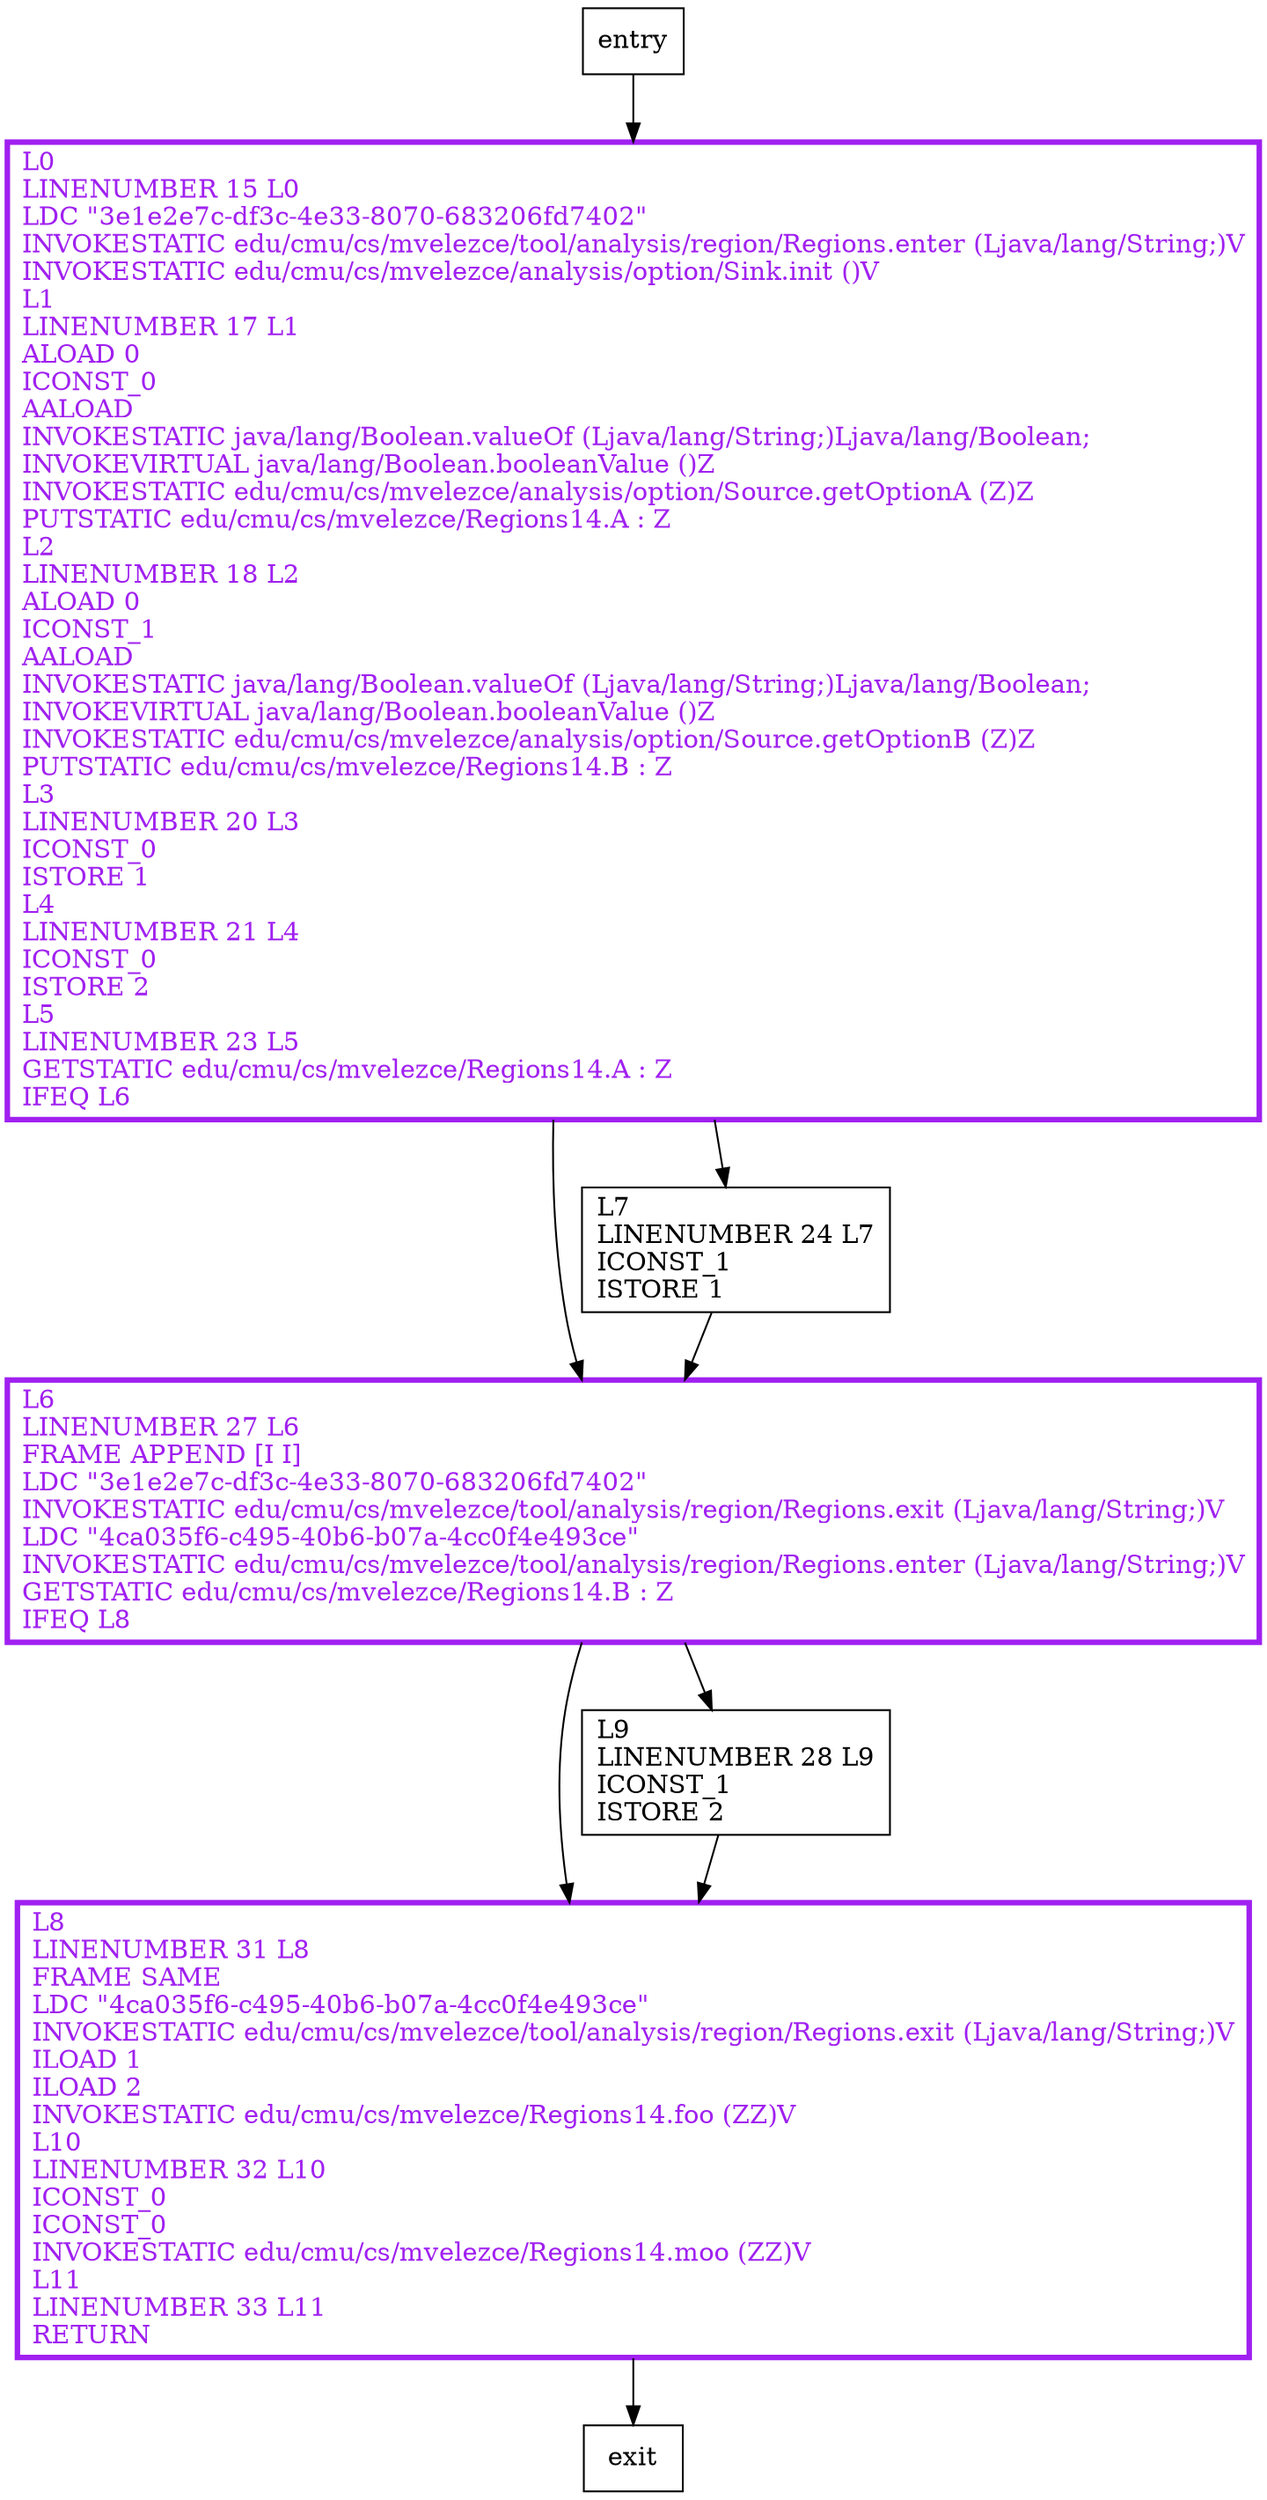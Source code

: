 digraph main {
node [shape=record];
1900735574 [label="L6\lLINENUMBER 27 L6\lFRAME APPEND [I I]\lLDC \"3e1e2e7c-df3c-4e33-8070-683206fd7402\"\lINVOKESTATIC edu/cmu/cs/mvelezce/tool/analysis/region/Regions.exit (Ljava/lang/String;)V\lLDC \"4ca035f6-c495-40b6-b07a-4cc0f4e493ce\"\lINVOKESTATIC edu/cmu/cs/mvelezce/tool/analysis/region/Regions.enter (Ljava/lang/String;)V\lGETSTATIC edu/cmu/cs/mvelezce/Regions14.B : Z\lIFEQ L8\l"];
1505934662 [label="L8\lLINENUMBER 31 L8\lFRAME SAME\lLDC \"4ca035f6-c495-40b6-b07a-4cc0f4e493ce\"\lINVOKESTATIC edu/cmu/cs/mvelezce/tool/analysis/region/Regions.exit (Ljava/lang/String;)V\lILOAD 1\lILOAD 2\lINVOKESTATIC edu/cmu/cs/mvelezce/Regions14.foo (ZZ)V\lL10\lLINENUMBER 32 L10\lICONST_0\lICONST_0\lINVOKESTATIC edu/cmu/cs/mvelezce/Regions14.moo (ZZ)V\lL11\lLINENUMBER 33 L11\lRETURN\l"];
1468905210 [label="L7\lLINENUMBER 24 L7\lICONST_1\lISTORE 1\l"];
2142836873 [label="L9\lLINENUMBER 28 L9\lICONST_1\lISTORE 2\l"];
147182340 [label="L0\lLINENUMBER 15 L0\lLDC \"3e1e2e7c-df3c-4e33-8070-683206fd7402\"\lINVOKESTATIC edu/cmu/cs/mvelezce/tool/analysis/region/Regions.enter (Ljava/lang/String;)V\lINVOKESTATIC edu/cmu/cs/mvelezce/analysis/option/Sink.init ()V\lL1\lLINENUMBER 17 L1\lALOAD 0\lICONST_0\lAALOAD\lINVOKESTATIC java/lang/Boolean.valueOf (Ljava/lang/String;)Ljava/lang/Boolean;\lINVOKEVIRTUAL java/lang/Boolean.booleanValue ()Z\lINVOKESTATIC edu/cmu/cs/mvelezce/analysis/option/Source.getOptionA (Z)Z\lPUTSTATIC edu/cmu/cs/mvelezce/Regions14.A : Z\lL2\lLINENUMBER 18 L2\lALOAD 0\lICONST_1\lAALOAD\lINVOKESTATIC java/lang/Boolean.valueOf (Ljava/lang/String;)Ljava/lang/Boolean;\lINVOKEVIRTUAL java/lang/Boolean.booleanValue ()Z\lINVOKESTATIC edu/cmu/cs/mvelezce/analysis/option/Source.getOptionB (Z)Z\lPUTSTATIC edu/cmu/cs/mvelezce/Regions14.B : Z\lL3\lLINENUMBER 20 L3\lICONST_0\lISTORE 1\lL4\lLINENUMBER 21 L4\lICONST_0\lISTORE 2\lL5\lLINENUMBER 23 L5\lGETSTATIC edu/cmu/cs/mvelezce/Regions14.A : Z\lIFEQ L6\l"];
entry;
exit;
1900735574 -> 1505934662;
1900735574 -> 2142836873;
entry -> 147182340;
1505934662 -> exit;
1468905210 -> 1900735574;
2142836873 -> 1505934662;
147182340 -> 1900735574;
147182340 -> 1468905210;
1900735574[fontcolor="purple", penwidth=3, color="purple"];
1505934662[fontcolor="purple", penwidth=3, color="purple"];
147182340[fontcolor="purple", penwidth=3, color="purple"];
}
